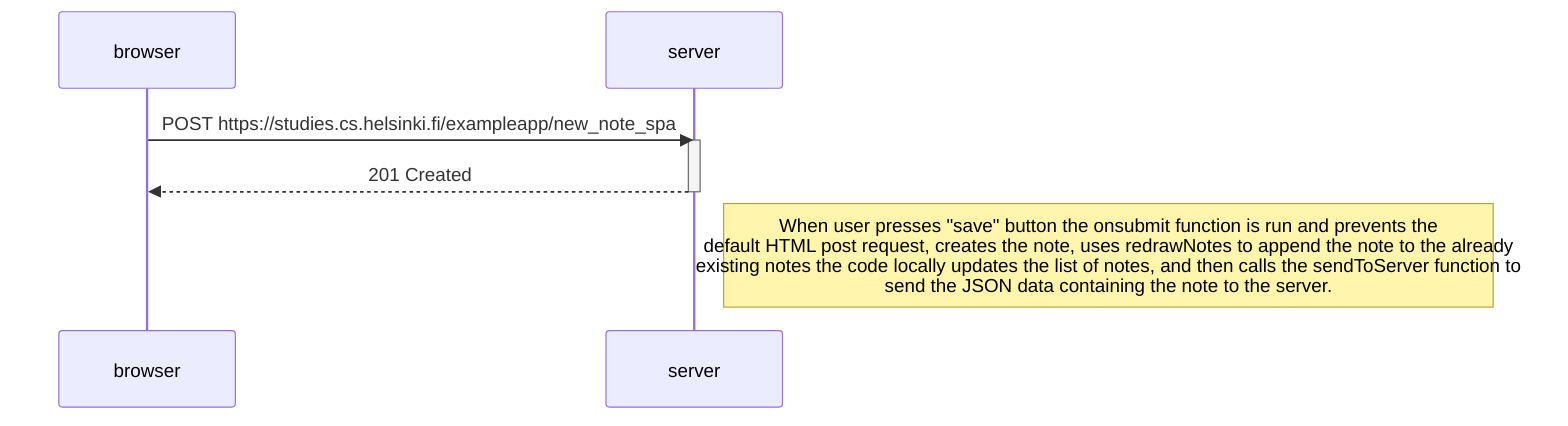 sequenceDiagram
    participant browser
    participant server

    browser->>server: POST https://studies.cs.helsinki.fi/exampleapp/new_note_spa
    activate server
    server-->>browser: 201 Created
    deactivate server

Note right of server: When user presses "save" button the onsubmit function is run and prevents the <br> default HTML post request, creates the note, uses redrawNotes to append the note to the already <br> existing notes the code locally updates the list of notes, and then calls the sendToServer function to <br> send the JSON data containing the note to the server.